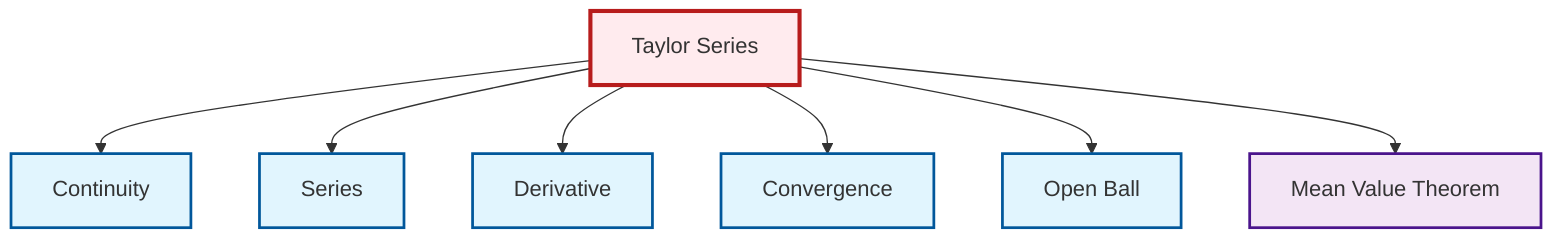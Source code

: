 graph TD
    classDef definition fill:#e1f5fe,stroke:#01579b,stroke-width:2px
    classDef theorem fill:#f3e5f5,stroke:#4a148c,stroke-width:2px
    classDef axiom fill:#fff3e0,stroke:#e65100,stroke-width:2px
    classDef example fill:#e8f5e9,stroke:#1b5e20,stroke-width:2px
    classDef current fill:#ffebee,stroke:#b71c1c,stroke-width:3px
    def-convergence["Convergence"]:::definition
    thm-taylor-series["Taylor Series"]:::theorem
    def-continuity["Continuity"]:::definition
    thm-mean-value["Mean Value Theorem"]:::theorem
    def-open-ball["Open Ball"]:::definition
    def-derivative["Derivative"]:::definition
    def-series["Series"]:::definition
    thm-taylor-series --> def-continuity
    thm-taylor-series --> def-series
    thm-taylor-series --> def-derivative
    thm-taylor-series --> def-convergence
    thm-taylor-series --> def-open-ball
    thm-taylor-series --> thm-mean-value
    class thm-taylor-series current